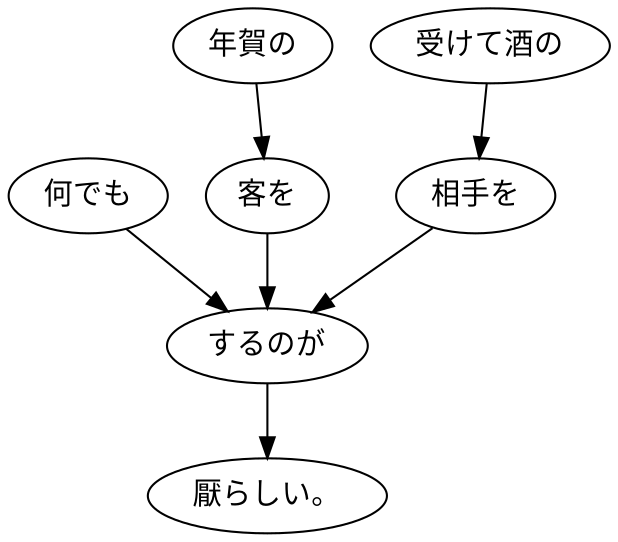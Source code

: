 digraph graph387 {
	node0 [label="何でも"];
	node1 [label="年賀の"];
	node2 [label="客を"];
	node3 [label="受けて酒の"];
	node4 [label="相手を"];
	node5 [label="するのが"];
	node6 [label="厭らしい。"];
	node0 -> node5;
	node1 -> node2;
	node2 -> node5;
	node3 -> node4;
	node4 -> node5;
	node5 -> node6;
}
